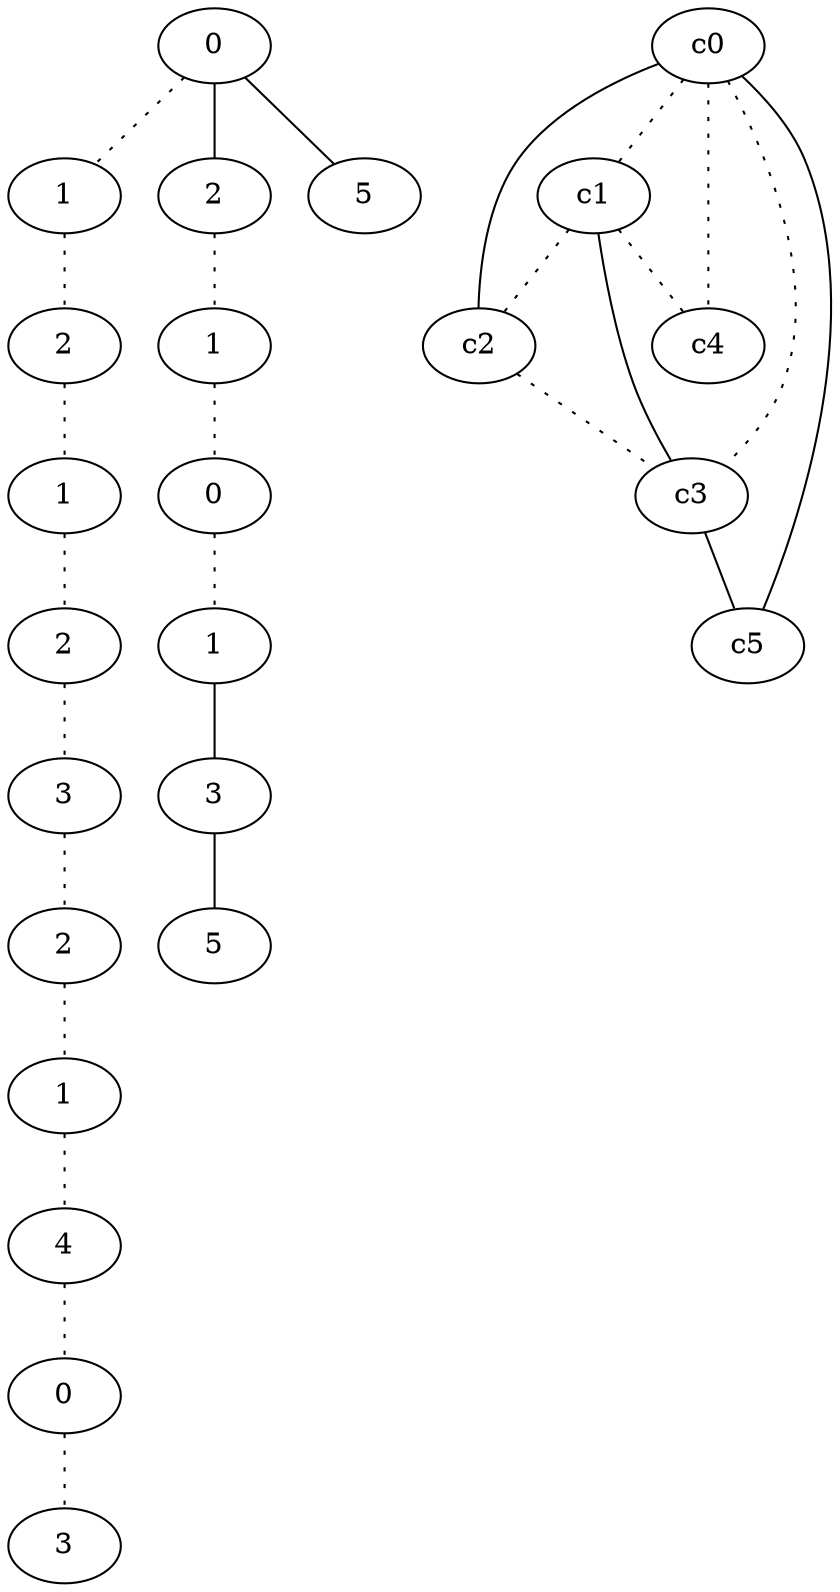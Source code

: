 graph {
a0[label=0];
a1[label=1];
a2[label=2];
a3[label=1];
a4[label=2];
a5[label=3];
a6[label=2];
a7[label=1];
a8[label=4];
a9[label=0];
a10[label=3];
a11[label=2];
a12[label=1];
a13[label=0];
a14[label=1];
a15[label=3];
a16[label=5];
a17[label=5];
a0 -- a1 [style=dotted];
a0 -- a11;
a0 -- a17;
a1 -- a2 [style=dotted];
a2 -- a3 [style=dotted];
a3 -- a4 [style=dotted];
a4 -- a5 [style=dotted];
a5 -- a6 [style=dotted];
a6 -- a7 [style=dotted];
a7 -- a8 [style=dotted];
a8 -- a9 [style=dotted];
a9 -- a10 [style=dotted];
a11 -- a12 [style=dotted];
a12 -- a13 [style=dotted];
a13 -- a14 [style=dotted];
a14 -- a15;
a15 -- a16;
c0 -- c1 [style=dotted];
c0 -- c2;
c0 -- c3 [style=dotted];
c0 -- c4 [style=dotted];
c0 -- c5;
c1 -- c2 [style=dotted];
c1 -- c3;
c1 -- c4 [style=dotted];
c2 -- c3 [style=dotted];
c3 -- c5;
}
